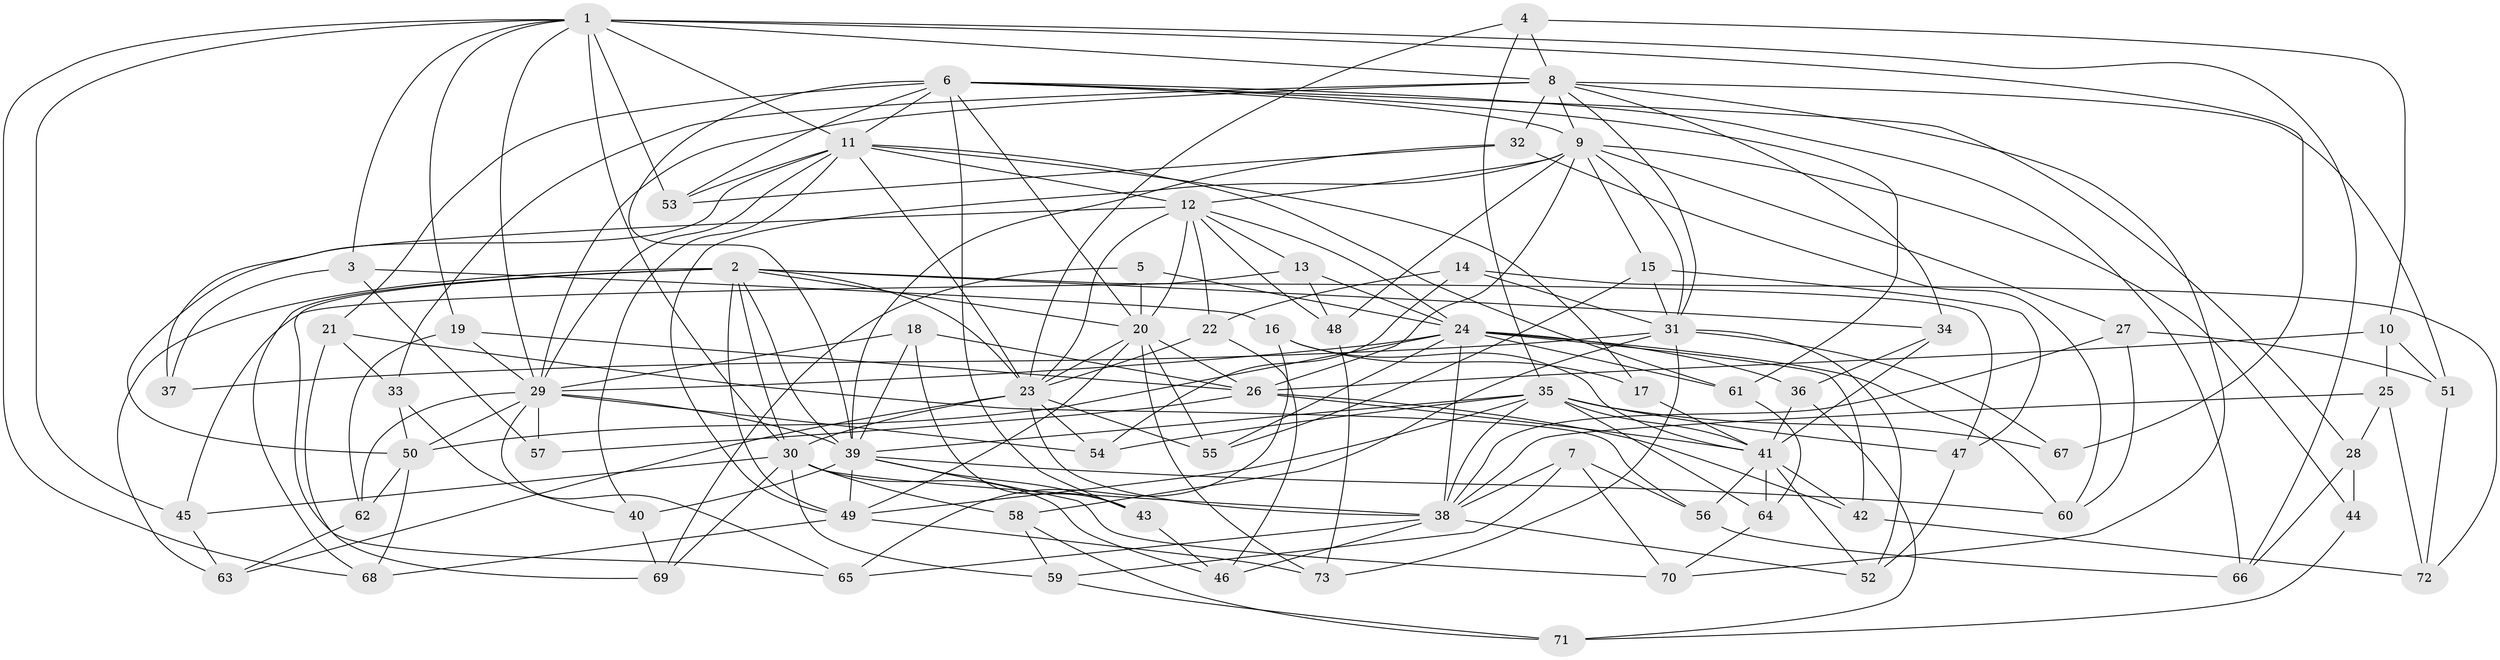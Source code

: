 // original degree distribution, {4: 1.0}
// Generated by graph-tools (version 1.1) at 2025/38/03/09/25 02:38:02]
// undirected, 73 vertices, 199 edges
graph export_dot {
graph [start="1"]
  node [color=gray90,style=filled];
  1;
  2;
  3;
  4;
  5;
  6;
  7;
  8;
  9;
  10;
  11;
  12;
  13;
  14;
  15;
  16;
  17;
  18;
  19;
  20;
  21;
  22;
  23;
  24;
  25;
  26;
  27;
  28;
  29;
  30;
  31;
  32;
  33;
  34;
  35;
  36;
  37;
  38;
  39;
  40;
  41;
  42;
  43;
  44;
  45;
  46;
  47;
  48;
  49;
  50;
  51;
  52;
  53;
  54;
  55;
  56;
  57;
  58;
  59;
  60;
  61;
  62;
  63;
  64;
  65;
  66;
  67;
  68;
  69;
  70;
  71;
  72;
  73;
  1 -- 3 [weight=1.0];
  1 -- 8 [weight=1.0];
  1 -- 11 [weight=1.0];
  1 -- 19 [weight=1.0];
  1 -- 29 [weight=1.0];
  1 -- 30 [weight=1.0];
  1 -- 45 [weight=1.0];
  1 -- 53 [weight=1.0];
  1 -- 66 [weight=1.0];
  1 -- 67 [weight=2.0];
  1 -- 68 [weight=1.0];
  2 -- 20 [weight=1.0];
  2 -- 23 [weight=1.0];
  2 -- 30 [weight=1.0];
  2 -- 34 [weight=1.0];
  2 -- 39 [weight=1.0];
  2 -- 47 [weight=1.0];
  2 -- 49 [weight=3.0];
  2 -- 63 [weight=1.0];
  2 -- 65 [weight=1.0];
  2 -- 68 [weight=1.0];
  3 -- 16 [weight=1.0];
  3 -- 37 [weight=1.0];
  3 -- 57 [weight=1.0];
  4 -- 8 [weight=1.0];
  4 -- 10 [weight=1.0];
  4 -- 23 [weight=1.0];
  4 -- 35 [weight=1.0];
  5 -- 20 [weight=1.0];
  5 -- 24 [weight=2.0];
  5 -- 69 [weight=1.0];
  6 -- 9 [weight=1.0];
  6 -- 11 [weight=1.0];
  6 -- 20 [weight=1.0];
  6 -- 21 [weight=1.0];
  6 -- 28 [weight=1.0];
  6 -- 39 [weight=1.0];
  6 -- 43 [weight=1.0];
  6 -- 53 [weight=1.0];
  6 -- 61 [weight=1.0];
  6 -- 66 [weight=1.0];
  7 -- 38 [weight=1.0];
  7 -- 56 [weight=1.0];
  7 -- 59 [weight=1.0];
  7 -- 70 [weight=1.0];
  8 -- 9 [weight=1.0];
  8 -- 29 [weight=1.0];
  8 -- 31 [weight=1.0];
  8 -- 32 [weight=1.0];
  8 -- 33 [weight=1.0];
  8 -- 34 [weight=1.0];
  8 -- 51 [weight=1.0];
  8 -- 70 [weight=1.0];
  9 -- 12 [weight=1.0];
  9 -- 15 [weight=1.0];
  9 -- 26 [weight=2.0];
  9 -- 27 [weight=1.0];
  9 -- 31 [weight=1.0];
  9 -- 44 [weight=2.0];
  9 -- 48 [weight=1.0];
  9 -- 49 [weight=1.0];
  10 -- 25 [weight=1.0];
  10 -- 26 [weight=1.0];
  10 -- 51 [weight=1.0];
  11 -- 12 [weight=1.0];
  11 -- 17 [weight=1.0];
  11 -- 23 [weight=1.0];
  11 -- 29 [weight=1.0];
  11 -- 37 [weight=1.0];
  11 -- 40 [weight=1.0];
  11 -- 53 [weight=1.0];
  11 -- 61 [weight=1.0];
  12 -- 13 [weight=1.0];
  12 -- 20 [weight=2.0];
  12 -- 22 [weight=1.0];
  12 -- 23 [weight=1.0];
  12 -- 24 [weight=1.0];
  12 -- 48 [weight=1.0];
  12 -- 50 [weight=3.0];
  13 -- 24 [weight=1.0];
  13 -- 45 [weight=1.0];
  13 -- 48 [weight=1.0];
  14 -- 22 [weight=1.0];
  14 -- 31 [weight=1.0];
  14 -- 54 [weight=1.0];
  14 -- 72 [weight=1.0];
  15 -- 31 [weight=1.0];
  15 -- 47 [weight=1.0];
  15 -- 55 [weight=1.0];
  16 -- 17 [weight=1.0];
  16 -- 41 [weight=1.0];
  16 -- 65 [weight=1.0];
  17 -- 41 [weight=2.0];
  18 -- 26 [weight=1.0];
  18 -- 29 [weight=1.0];
  18 -- 39 [weight=1.0];
  18 -- 43 [weight=1.0];
  19 -- 26 [weight=1.0];
  19 -- 29 [weight=1.0];
  19 -- 62 [weight=1.0];
  20 -- 23 [weight=1.0];
  20 -- 26 [weight=1.0];
  20 -- 49 [weight=1.0];
  20 -- 55 [weight=1.0];
  20 -- 73 [weight=1.0];
  21 -- 33 [weight=1.0];
  21 -- 56 [weight=1.0];
  21 -- 69 [weight=1.0];
  22 -- 23 [weight=1.0];
  22 -- 46 [weight=1.0];
  23 -- 30 [weight=2.0];
  23 -- 38 [weight=1.0];
  23 -- 54 [weight=1.0];
  23 -- 55 [weight=1.0];
  23 -- 63 [weight=1.0];
  24 -- 29 [weight=1.0];
  24 -- 36 [weight=1.0];
  24 -- 38 [weight=1.0];
  24 -- 42 [weight=1.0];
  24 -- 50 [weight=1.0];
  24 -- 55 [weight=1.0];
  24 -- 60 [weight=1.0];
  24 -- 61 [weight=1.0];
  25 -- 28 [weight=1.0];
  25 -- 38 [weight=1.0];
  25 -- 72 [weight=1.0];
  26 -- 41 [weight=1.0];
  26 -- 42 [weight=1.0];
  26 -- 57 [weight=2.0];
  27 -- 38 [weight=1.0];
  27 -- 51 [weight=1.0];
  27 -- 60 [weight=1.0];
  28 -- 44 [weight=1.0];
  28 -- 66 [weight=1.0];
  29 -- 39 [weight=1.0];
  29 -- 50 [weight=1.0];
  29 -- 54 [weight=1.0];
  29 -- 57 [weight=1.0];
  29 -- 62 [weight=1.0];
  29 -- 65 [weight=1.0];
  30 -- 38 [weight=1.0];
  30 -- 45 [weight=1.0];
  30 -- 46 [weight=1.0];
  30 -- 58 [weight=1.0];
  30 -- 59 [weight=1.0];
  30 -- 69 [weight=1.0];
  31 -- 37 [weight=2.0];
  31 -- 52 [weight=1.0];
  31 -- 58 [weight=1.0];
  31 -- 67 [weight=1.0];
  31 -- 73 [weight=1.0];
  32 -- 39 [weight=1.0];
  32 -- 53 [weight=1.0];
  32 -- 60 [weight=1.0];
  33 -- 40 [weight=1.0];
  33 -- 50 [weight=1.0];
  34 -- 36 [weight=1.0];
  34 -- 41 [weight=1.0];
  35 -- 38 [weight=1.0];
  35 -- 39 [weight=1.0];
  35 -- 41 [weight=2.0];
  35 -- 47 [weight=1.0];
  35 -- 49 [weight=1.0];
  35 -- 54 [weight=1.0];
  35 -- 64 [weight=1.0];
  35 -- 67 [weight=1.0];
  36 -- 41 [weight=1.0];
  36 -- 71 [weight=1.0];
  38 -- 46 [weight=1.0];
  38 -- 52 [weight=1.0];
  38 -- 65 [weight=1.0];
  39 -- 40 [weight=1.0];
  39 -- 43 [weight=1.0];
  39 -- 49 [weight=2.0];
  39 -- 60 [weight=1.0];
  39 -- 70 [weight=1.0];
  40 -- 69 [weight=1.0];
  41 -- 42 [weight=1.0];
  41 -- 52 [weight=1.0];
  41 -- 56 [weight=1.0];
  41 -- 64 [weight=1.0];
  42 -- 72 [weight=1.0];
  43 -- 46 [weight=1.0];
  44 -- 71 [weight=1.0];
  45 -- 63 [weight=1.0];
  47 -- 52 [weight=1.0];
  48 -- 73 [weight=1.0];
  49 -- 68 [weight=1.0];
  49 -- 73 [weight=1.0];
  50 -- 62 [weight=1.0];
  50 -- 68 [weight=1.0];
  51 -- 72 [weight=1.0];
  56 -- 66 [weight=1.0];
  58 -- 59 [weight=1.0];
  58 -- 71 [weight=1.0];
  59 -- 71 [weight=1.0];
  61 -- 64 [weight=1.0];
  62 -- 63 [weight=1.0];
  64 -- 70 [weight=1.0];
}
